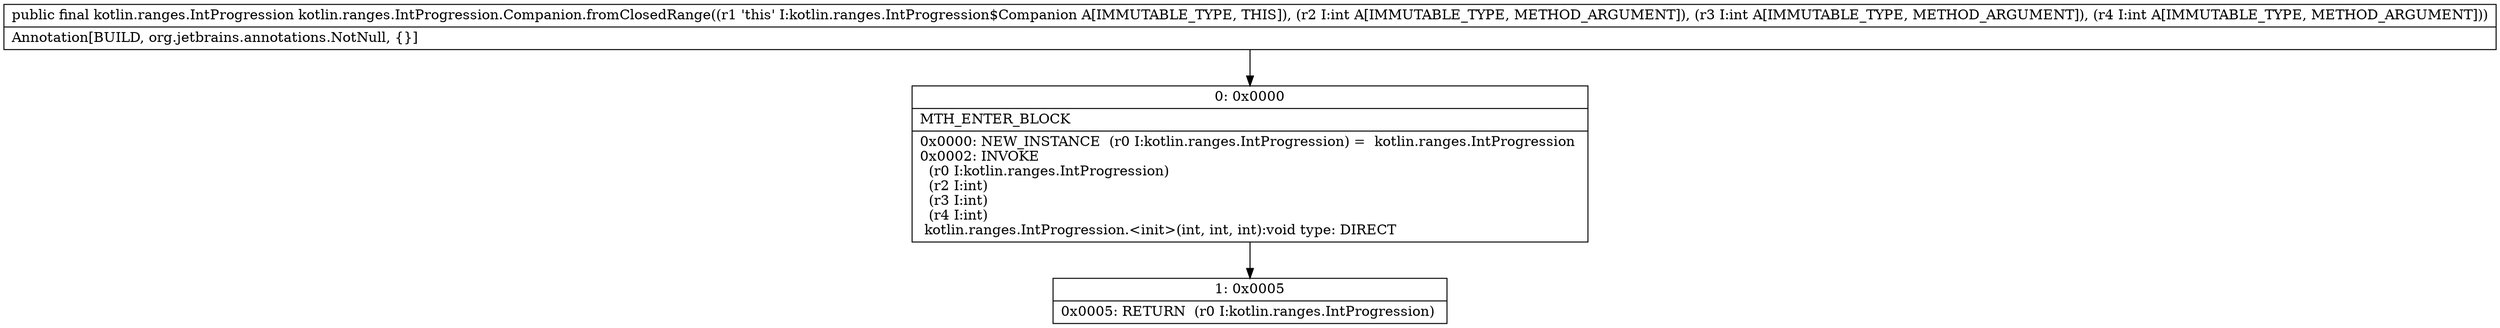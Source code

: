 digraph "CFG forkotlin.ranges.IntProgression.Companion.fromClosedRange(III)Lkotlin\/ranges\/IntProgression;" {
Node_0 [shape=record,label="{0\:\ 0x0000|MTH_ENTER_BLOCK\l|0x0000: NEW_INSTANCE  (r0 I:kotlin.ranges.IntProgression) =  kotlin.ranges.IntProgression \l0x0002: INVOKE  \l  (r0 I:kotlin.ranges.IntProgression)\l  (r2 I:int)\l  (r3 I:int)\l  (r4 I:int)\l kotlin.ranges.IntProgression.\<init\>(int, int, int):void type: DIRECT \l}"];
Node_1 [shape=record,label="{1\:\ 0x0005|0x0005: RETURN  (r0 I:kotlin.ranges.IntProgression) \l}"];
MethodNode[shape=record,label="{public final kotlin.ranges.IntProgression kotlin.ranges.IntProgression.Companion.fromClosedRange((r1 'this' I:kotlin.ranges.IntProgression$Companion A[IMMUTABLE_TYPE, THIS]), (r2 I:int A[IMMUTABLE_TYPE, METHOD_ARGUMENT]), (r3 I:int A[IMMUTABLE_TYPE, METHOD_ARGUMENT]), (r4 I:int A[IMMUTABLE_TYPE, METHOD_ARGUMENT]))  | Annotation[BUILD, org.jetbrains.annotations.NotNull, \{\}]\l}"];
MethodNode -> Node_0;
Node_0 -> Node_1;
}

